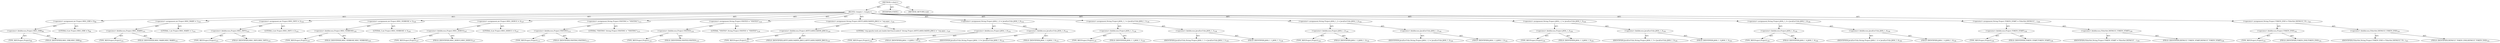 digraph "&lt;clinit&gt;" {  
"111669149798" [label = <(METHOD,&lt;clinit&gt;)> ]
"25769803991" [label = <(BLOCK,&lt;empty&gt;,&lt;empty&gt;)> ]
"30064771910" [label = <(&lt;operator&gt;.assignment,int Project.MSG_ERR = 0)<SUB>99</SUB>> ]
"30064771911" [label = <(&lt;operator&gt;.fieldAccess,Project.MSG_ERR)<SUB>99</SUB>> ]
"180388626487" [label = <(TYPE_REF,Project,Project)<SUB>99</SUB>> ]
"55834574991" [label = <(FIELD_IDENTIFIER,MSG_ERR,MSG_ERR)<SUB>99</SUB>> ]
"90194313341" [label = <(LITERAL,0,int Project.MSG_ERR = 0)<SUB>99</SUB>> ]
"30064771912" [label = <(&lt;operator&gt;.assignment,int Project.MSG_WARN = 1)<SUB>101</SUB>> ]
"30064771913" [label = <(&lt;operator&gt;.fieldAccess,Project.MSG_WARN)<SUB>101</SUB>> ]
"180388626488" [label = <(TYPE_REF,Project,Project)<SUB>101</SUB>> ]
"55834574992" [label = <(FIELD_IDENTIFIER,MSG_WARN,MSG_WARN)<SUB>101</SUB>> ]
"90194313342" [label = <(LITERAL,1,int Project.MSG_WARN = 1)<SUB>101</SUB>> ]
"30064771914" [label = <(&lt;operator&gt;.assignment,int Project.MSG_INFO = 2)<SUB>103</SUB>> ]
"30064771915" [label = <(&lt;operator&gt;.fieldAccess,Project.MSG_INFO)<SUB>103</SUB>> ]
"180388626489" [label = <(TYPE_REF,Project,Project)<SUB>103</SUB>> ]
"55834574993" [label = <(FIELD_IDENTIFIER,MSG_INFO,MSG_INFO)<SUB>103</SUB>> ]
"90194313343" [label = <(LITERAL,2,int Project.MSG_INFO = 2)<SUB>103</SUB>> ]
"30064771916" [label = <(&lt;operator&gt;.assignment,int Project.MSG_VERBOSE = 3)<SUB>105</SUB>> ]
"30064771917" [label = <(&lt;operator&gt;.fieldAccess,Project.MSG_VERBOSE)<SUB>105</SUB>> ]
"180388626490" [label = <(TYPE_REF,Project,Project)<SUB>105</SUB>> ]
"55834574994" [label = <(FIELD_IDENTIFIER,MSG_VERBOSE,MSG_VERBOSE)<SUB>105</SUB>> ]
"90194313344" [label = <(LITERAL,3,int Project.MSG_VERBOSE = 3)<SUB>105</SUB>> ]
"30064771918" [label = <(&lt;operator&gt;.assignment,int Project.MSG_DEBUG = 4)<SUB>107</SUB>> ]
"30064771919" [label = <(&lt;operator&gt;.fieldAccess,Project.MSG_DEBUG)<SUB>107</SUB>> ]
"180388626491" [label = <(TYPE_REF,Project,Project)<SUB>107</SUB>> ]
"55834574995" [label = <(FIELD_IDENTIFIER,MSG_DEBUG,MSG_DEBUG)<SUB>107</SUB>> ]
"90194313345" [label = <(LITERAL,4,int Project.MSG_DEBUG = 4)<SUB>107</SUB>> ]
"30064771920" [label = <(&lt;operator&gt;.assignment,String Project.VISITING = &quot;VISITING&quot;)<SUB>113</SUB>> ]
"30064771921" [label = <(&lt;operator&gt;.fieldAccess,Project.VISITING)<SUB>113</SUB>> ]
"180388626492" [label = <(TYPE_REF,Project,Project)<SUB>113</SUB>> ]
"55834574996" [label = <(FIELD_IDENTIFIER,VISITING,VISITING)<SUB>113</SUB>> ]
"90194313346" [label = <(LITERAL,&quot;VISITING&quot;,String Project.VISITING = &quot;VISITING&quot;)<SUB>113</SUB>> ]
"30064771922" [label = <(&lt;operator&gt;.assignment,String Project.VISITED = &quot;VISITED&quot;)<SUB>118</SUB>> ]
"30064771923" [label = <(&lt;operator&gt;.fieldAccess,Project.VISITED)<SUB>118</SUB>> ]
"180388626493" [label = <(TYPE_REF,Project,Project)<SUB>118</SUB>> ]
"55834574997" [label = <(FIELD_IDENTIFIER,VISITED,VISITED)<SUB>118</SUB>> ]
"90194313347" [label = <(LITERAL,&quot;VISITED&quot;,String Project.VISITED = &quot;VISITED&quot;)<SUB>118</SUB>> ]
"30064771924" [label = <(&lt;operator&gt;.assignment,String Project.ANTCLASSLOADER_JDK12 = &quot;org.apac...)<SUB>124</SUB>> ]
"30064771925" [label = <(&lt;operator&gt;.fieldAccess,Project.ANTCLASSLOADER_JDK12)<SUB>124</SUB>> ]
"180388626494" [label = <(TYPE_REF,Project,Project)<SUB>124</SUB>> ]
"55834574998" [label = <(FIELD_IDENTIFIER,ANTCLASSLOADER_JDK12,ANTCLASSLOADER_JDK12)<SUB>124</SUB>> ]
"90194313348" [label = <(LITERAL,&quot;org.apache.tools.ant.loader.AntClassLoader2&quot;,String Project.ANTCLASSLOADER_JDK12 = &quot;org.apac...)<SUB>125</SUB>> ]
"30064771926" [label = <(&lt;operator&gt;.assignment,String Project.JAVA_1_0 = JavaEnvUtils.JAVA_1_0)<SUB>132</SUB>> ]
"30064771927" [label = <(&lt;operator&gt;.fieldAccess,Project.JAVA_1_0)<SUB>132</SUB>> ]
"180388626495" [label = <(TYPE_REF,Project,Project)<SUB>132</SUB>> ]
"55834574999" [label = <(FIELD_IDENTIFIER,JAVA_1_0,JAVA_1_0)<SUB>132</SUB>> ]
"30064771928" [label = <(&lt;operator&gt;.fieldAccess,JavaEnvUtils.JAVA_1_0)<SUB>132</SUB>> ]
"68719477577" [label = <(IDENTIFIER,JavaEnvUtils,String Project.JAVA_1_0 = JavaEnvUtils.JAVA_1_0)<SUB>132</SUB>> ]
"55834575000" [label = <(FIELD_IDENTIFIER,JAVA_1_0,JAVA_1_0)<SUB>132</SUB>> ]
"30064771929" [label = <(&lt;operator&gt;.assignment,String Project.JAVA_1_1 = JavaEnvUtils.JAVA_1_1)<SUB>138</SUB>> ]
"30064771930" [label = <(&lt;operator&gt;.fieldAccess,Project.JAVA_1_1)<SUB>138</SUB>> ]
"180388626496" [label = <(TYPE_REF,Project,Project)<SUB>138</SUB>> ]
"55834575001" [label = <(FIELD_IDENTIFIER,JAVA_1_1,JAVA_1_1)<SUB>138</SUB>> ]
"30064771931" [label = <(&lt;operator&gt;.fieldAccess,JavaEnvUtils.JAVA_1_1)<SUB>138</SUB>> ]
"68719477578" [label = <(IDENTIFIER,JavaEnvUtils,String Project.JAVA_1_1 = JavaEnvUtils.JAVA_1_1)<SUB>138</SUB>> ]
"55834575002" [label = <(FIELD_IDENTIFIER,JAVA_1_1,JAVA_1_1)<SUB>138</SUB>> ]
"30064771932" [label = <(&lt;operator&gt;.assignment,String Project.JAVA_1_2 = JavaEnvUtils.JAVA_1_2)<SUB>144</SUB>> ]
"30064771933" [label = <(&lt;operator&gt;.fieldAccess,Project.JAVA_1_2)<SUB>144</SUB>> ]
"180388626497" [label = <(TYPE_REF,Project,Project)<SUB>144</SUB>> ]
"55834575003" [label = <(FIELD_IDENTIFIER,JAVA_1_2,JAVA_1_2)<SUB>144</SUB>> ]
"30064771934" [label = <(&lt;operator&gt;.fieldAccess,JavaEnvUtils.JAVA_1_2)<SUB>144</SUB>> ]
"68719477579" [label = <(IDENTIFIER,JavaEnvUtils,String Project.JAVA_1_2 = JavaEnvUtils.JAVA_1_2)<SUB>144</SUB>> ]
"55834575004" [label = <(FIELD_IDENTIFIER,JAVA_1_2,JAVA_1_2)<SUB>144</SUB>> ]
"30064771935" [label = <(&lt;operator&gt;.assignment,String Project.JAVA_1_3 = JavaEnvUtils.JAVA_1_3)<SUB>150</SUB>> ]
"30064771936" [label = <(&lt;operator&gt;.fieldAccess,Project.JAVA_1_3)<SUB>150</SUB>> ]
"180388626498" [label = <(TYPE_REF,Project,Project)<SUB>150</SUB>> ]
"55834575005" [label = <(FIELD_IDENTIFIER,JAVA_1_3,JAVA_1_3)<SUB>150</SUB>> ]
"30064771937" [label = <(&lt;operator&gt;.fieldAccess,JavaEnvUtils.JAVA_1_3)<SUB>150</SUB>> ]
"68719477580" [label = <(IDENTIFIER,JavaEnvUtils,String Project.JAVA_1_3 = JavaEnvUtils.JAVA_1_3)<SUB>150</SUB>> ]
"55834575006" [label = <(FIELD_IDENTIFIER,JAVA_1_3,JAVA_1_3)<SUB>150</SUB>> ]
"30064771938" [label = <(&lt;operator&gt;.assignment,String Project.JAVA_1_4 = JavaEnvUtils.JAVA_1_4)<SUB>156</SUB>> ]
"30064771939" [label = <(&lt;operator&gt;.fieldAccess,Project.JAVA_1_4)<SUB>156</SUB>> ]
"180388626499" [label = <(TYPE_REF,Project,Project)<SUB>156</SUB>> ]
"55834575007" [label = <(FIELD_IDENTIFIER,JAVA_1_4,JAVA_1_4)<SUB>156</SUB>> ]
"30064771940" [label = <(&lt;operator&gt;.fieldAccess,JavaEnvUtils.JAVA_1_4)<SUB>156</SUB>> ]
"68719477581" [label = <(IDENTIFIER,JavaEnvUtils,String Project.JAVA_1_4 = JavaEnvUtils.JAVA_1_4)<SUB>156</SUB>> ]
"55834575008" [label = <(FIELD_IDENTIFIER,JAVA_1_4,JAVA_1_4)<SUB>156</SUB>> ]
"30064771941" [label = <(&lt;operator&gt;.assignment,String Project.TOKEN_START = FilterSet.DEFAULT_...)<SUB>159</SUB>> ]
"30064771942" [label = <(&lt;operator&gt;.fieldAccess,Project.TOKEN_START)<SUB>159</SUB>> ]
"180388626500" [label = <(TYPE_REF,Project,Project)<SUB>159</SUB>> ]
"55834575009" [label = <(FIELD_IDENTIFIER,TOKEN_START,TOKEN_START)<SUB>159</SUB>> ]
"30064771943" [label = <(&lt;operator&gt;.fieldAccess,FilterSet.DEFAULT_TOKEN_START)<SUB>159</SUB>> ]
"68719477582" [label = <(IDENTIFIER,FilterSet,String Project.TOKEN_START = FilterSet.DEFAULT_...)<SUB>159</SUB>> ]
"55834575010" [label = <(FIELD_IDENTIFIER,DEFAULT_TOKEN_START,DEFAULT_TOKEN_START)<SUB>159</SUB>> ]
"30064771944" [label = <(&lt;operator&gt;.assignment,String Project.TOKEN_END = FilterSet.DEFAULT_TO...)<SUB>161</SUB>> ]
"30064771945" [label = <(&lt;operator&gt;.fieldAccess,Project.TOKEN_END)<SUB>161</SUB>> ]
"180388626501" [label = <(TYPE_REF,Project,Project)<SUB>161</SUB>> ]
"55834575011" [label = <(FIELD_IDENTIFIER,TOKEN_END,TOKEN_END)<SUB>161</SUB>> ]
"30064771946" [label = <(&lt;operator&gt;.fieldAccess,FilterSet.DEFAULT_TOKEN_END)<SUB>161</SUB>> ]
"68719477583" [label = <(IDENTIFIER,FilterSet,String Project.TOKEN_END = FilterSet.DEFAULT_TO...)<SUB>161</SUB>> ]
"55834575012" [label = <(FIELD_IDENTIFIER,DEFAULT_TOKEN_END,DEFAULT_TOKEN_END)<SUB>161</SUB>> ]
"133143986431" [label = <(MODIFIER,STATIC)> ]
"128849018982" [label = <(METHOD_RETURN,void)> ]
  "111669149798" -> "25769803991"  [ label = "AST: "] 
  "111669149798" -> "133143986431"  [ label = "AST: "] 
  "111669149798" -> "128849018982"  [ label = "AST: "] 
  "25769803991" -> "30064771910"  [ label = "AST: "] 
  "25769803991" -> "30064771912"  [ label = "AST: "] 
  "25769803991" -> "30064771914"  [ label = "AST: "] 
  "25769803991" -> "30064771916"  [ label = "AST: "] 
  "25769803991" -> "30064771918"  [ label = "AST: "] 
  "25769803991" -> "30064771920"  [ label = "AST: "] 
  "25769803991" -> "30064771922"  [ label = "AST: "] 
  "25769803991" -> "30064771924"  [ label = "AST: "] 
  "25769803991" -> "30064771926"  [ label = "AST: "] 
  "25769803991" -> "30064771929"  [ label = "AST: "] 
  "25769803991" -> "30064771932"  [ label = "AST: "] 
  "25769803991" -> "30064771935"  [ label = "AST: "] 
  "25769803991" -> "30064771938"  [ label = "AST: "] 
  "25769803991" -> "30064771941"  [ label = "AST: "] 
  "25769803991" -> "30064771944"  [ label = "AST: "] 
  "30064771910" -> "30064771911"  [ label = "AST: "] 
  "30064771910" -> "90194313341"  [ label = "AST: "] 
  "30064771911" -> "180388626487"  [ label = "AST: "] 
  "30064771911" -> "55834574991"  [ label = "AST: "] 
  "30064771912" -> "30064771913"  [ label = "AST: "] 
  "30064771912" -> "90194313342"  [ label = "AST: "] 
  "30064771913" -> "180388626488"  [ label = "AST: "] 
  "30064771913" -> "55834574992"  [ label = "AST: "] 
  "30064771914" -> "30064771915"  [ label = "AST: "] 
  "30064771914" -> "90194313343"  [ label = "AST: "] 
  "30064771915" -> "180388626489"  [ label = "AST: "] 
  "30064771915" -> "55834574993"  [ label = "AST: "] 
  "30064771916" -> "30064771917"  [ label = "AST: "] 
  "30064771916" -> "90194313344"  [ label = "AST: "] 
  "30064771917" -> "180388626490"  [ label = "AST: "] 
  "30064771917" -> "55834574994"  [ label = "AST: "] 
  "30064771918" -> "30064771919"  [ label = "AST: "] 
  "30064771918" -> "90194313345"  [ label = "AST: "] 
  "30064771919" -> "180388626491"  [ label = "AST: "] 
  "30064771919" -> "55834574995"  [ label = "AST: "] 
  "30064771920" -> "30064771921"  [ label = "AST: "] 
  "30064771920" -> "90194313346"  [ label = "AST: "] 
  "30064771921" -> "180388626492"  [ label = "AST: "] 
  "30064771921" -> "55834574996"  [ label = "AST: "] 
  "30064771922" -> "30064771923"  [ label = "AST: "] 
  "30064771922" -> "90194313347"  [ label = "AST: "] 
  "30064771923" -> "180388626493"  [ label = "AST: "] 
  "30064771923" -> "55834574997"  [ label = "AST: "] 
  "30064771924" -> "30064771925"  [ label = "AST: "] 
  "30064771924" -> "90194313348"  [ label = "AST: "] 
  "30064771925" -> "180388626494"  [ label = "AST: "] 
  "30064771925" -> "55834574998"  [ label = "AST: "] 
  "30064771926" -> "30064771927"  [ label = "AST: "] 
  "30064771926" -> "30064771928"  [ label = "AST: "] 
  "30064771927" -> "180388626495"  [ label = "AST: "] 
  "30064771927" -> "55834574999"  [ label = "AST: "] 
  "30064771928" -> "68719477577"  [ label = "AST: "] 
  "30064771928" -> "55834575000"  [ label = "AST: "] 
  "30064771929" -> "30064771930"  [ label = "AST: "] 
  "30064771929" -> "30064771931"  [ label = "AST: "] 
  "30064771930" -> "180388626496"  [ label = "AST: "] 
  "30064771930" -> "55834575001"  [ label = "AST: "] 
  "30064771931" -> "68719477578"  [ label = "AST: "] 
  "30064771931" -> "55834575002"  [ label = "AST: "] 
  "30064771932" -> "30064771933"  [ label = "AST: "] 
  "30064771932" -> "30064771934"  [ label = "AST: "] 
  "30064771933" -> "180388626497"  [ label = "AST: "] 
  "30064771933" -> "55834575003"  [ label = "AST: "] 
  "30064771934" -> "68719477579"  [ label = "AST: "] 
  "30064771934" -> "55834575004"  [ label = "AST: "] 
  "30064771935" -> "30064771936"  [ label = "AST: "] 
  "30064771935" -> "30064771937"  [ label = "AST: "] 
  "30064771936" -> "180388626498"  [ label = "AST: "] 
  "30064771936" -> "55834575005"  [ label = "AST: "] 
  "30064771937" -> "68719477580"  [ label = "AST: "] 
  "30064771937" -> "55834575006"  [ label = "AST: "] 
  "30064771938" -> "30064771939"  [ label = "AST: "] 
  "30064771938" -> "30064771940"  [ label = "AST: "] 
  "30064771939" -> "180388626499"  [ label = "AST: "] 
  "30064771939" -> "55834575007"  [ label = "AST: "] 
  "30064771940" -> "68719477581"  [ label = "AST: "] 
  "30064771940" -> "55834575008"  [ label = "AST: "] 
  "30064771941" -> "30064771942"  [ label = "AST: "] 
  "30064771941" -> "30064771943"  [ label = "AST: "] 
  "30064771942" -> "180388626500"  [ label = "AST: "] 
  "30064771942" -> "55834575009"  [ label = "AST: "] 
  "30064771943" -> "68719477582"  [ label = "AST: "] 
  "30064771943" -> "55834575010"  [ label = "AST: "] 
  "30064771944" -> "30064771945"  [ label = "AST: "] 
  "30064771944" -> "30064771946"  [ label = "AST: "] 
  "30064771945" -> "180388626501"  [ label = "AST: "] 
  "30064771945" -> "55834575011"  [ label = "AST: "] 
  "30064771946" -> "68719477583"  [ label = "AST: "] 
  "30064771946" -> "55834575012"  [ label = "AST: "] 
}
